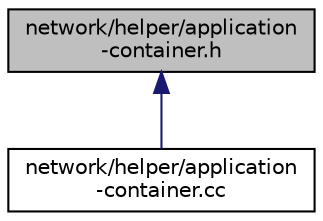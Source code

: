 digraph "network/helper/application-container.h"
{
  edge [fontname="Helvetica",fontsize="10",labelfontname="Helvetica",labelfontsize="10"];
  node [fontname="Helvetica",fontsize="10",shape=record];
  Node1 [label="network/helper/application\l-container.h",height=0.2,width=0.4,color="black", fillcolor="grey75", style="filled", fontcolor="black"];
  Node1 -> Node2 [dir="back",color="midnightblue",fontsize="10",style="solid"];
  Node2 [label="network/helper/application\l-container.cc",height=0.2,width=0.4,color="black", fillcolor="white", style="filled",URL="$d7/df3/application-container_8cc.html"];
}
